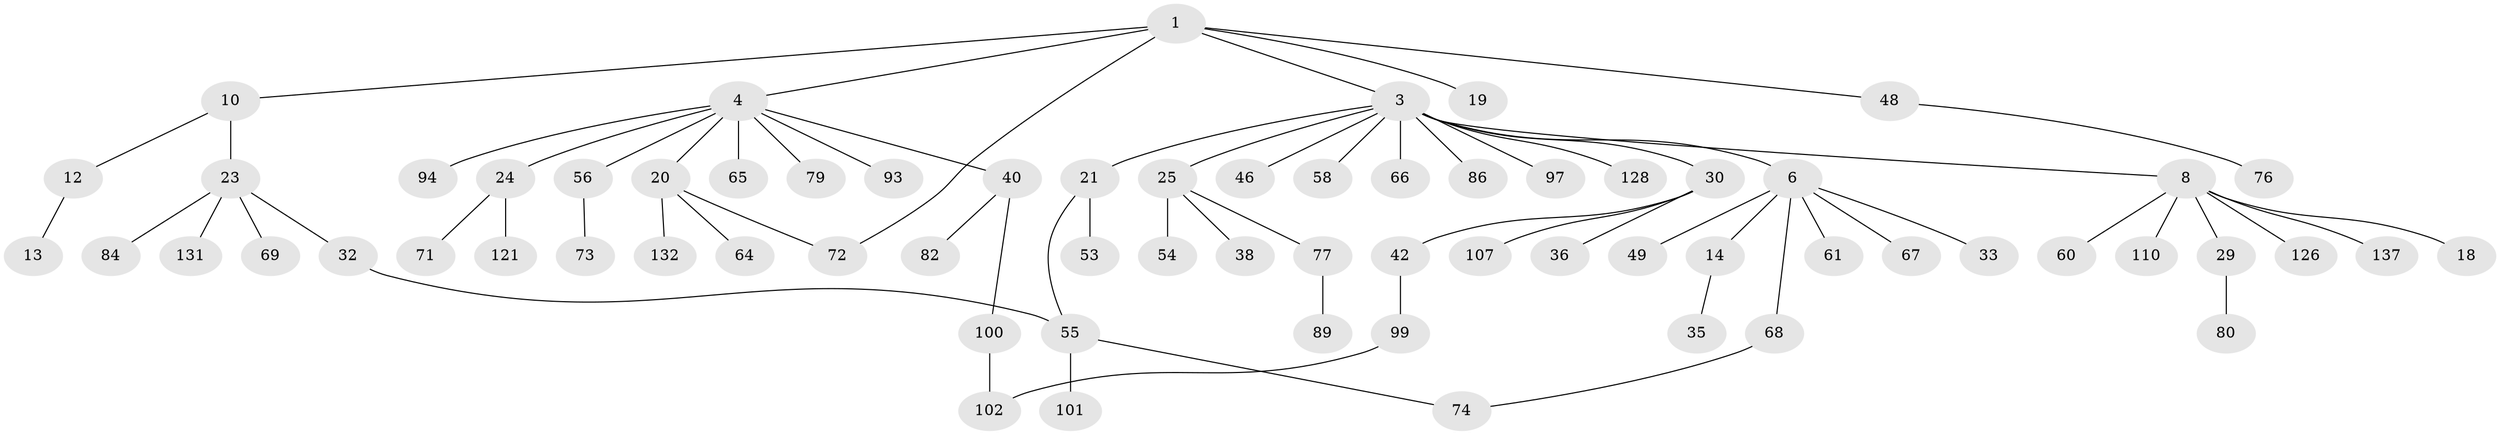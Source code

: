 // original degree distribution, {4: 0.0948905109489051, 5: 0.014598540145985401, 8: 0.014598540145985401, 7: 0.0072992700729927005, 3: 0.1386861313868613, 2: 0.21897810218978103, 1: 0.49635036496350365, 6: 0.014598540145985401}
// Generated by graph-tools (version 1.1) at 2025/13/03/09/25 04:13:22]
// undirected, 68 vertices, 71 edges
graph export_dot {
graph [start="1"]
  node [color=gray90,style=filled];
  1 [super="+2"];
  3 [super="+81+62+5"];
  4 [super="+16+9+124+78"];
  6 [super="+7"];
  8 [super="+22+113"];
  10 [super="+59"];
  12 [super="+91+44"];
  13;
  14 [super="+15"];
  18;
  19;
  20 [super="+37+39"];
  21 [super="+28"];
  23 [super="+90+26"];
  24;
  25 [super="+52+47"];
  29 [super="+34"];
  30;
  32 [super="+122"];
  33;
  35;
  36 [super="+136"];
  38 [super="+119"];
  40;
  42 [super="+51+57"];
  46 [super="+108"];
  48;
  49;
  53;
  54;
  55 [super="+85"];
  56;
  58 [super="+105"];
  60 [super="+95"];
  61;
  64;
  65;
  66;
  67;
  68;
  69 [super="+134+123"];
  71 [super="+83"];
  72 [super="+88+87"];
  73;
  74 [super="+75+104"];
  76 [super="+109"];
  77;
  79;
  80 [super="+106+118"];
  82;
  84;
  86;
  89;
  93;
  94;
  97 [super="+114"];
  99;
  100;
  101;
  102 [super="+103"];
  107 [super="+120"];
  110;
  121;
  126;
  128;
  131;
  132;
  137;
  1 -- 3;
  1 -- 19;
  1 -- 48;
  1 -- 10;
  1 -- 4;
  1 -- 72;
  3 -- 6;
  3 -- 8;
  3 -- 25;
  3 -- 30;
  3 -- 128;
  3 -- 97;
  3 -- 66;
  3 -- 46;
  3 -- 21;
  3 -- 86;
  3 -- 58;
  4 -- 24;
  4 -- 65;
  4 -- 94;
  4 -- 20;
  4 -- 56;
  4 -- 40;
  4 -- 93;
  4 -- 79;
  6 -- 14;
  6 -- 33;
  6 -- 49;
  6 -- 67;
  6 -- 68;
  6 -- 61;
  8 -- 18;
  8 -- 137;
  8 -- 126;
  8 -- 60;
  8 -- 29;
  8 -- 110;
  10 -- 12;
  10 -- 23;
  12 -- 13;
  14 -- 35;
  20 -- 72;
  20 -- 132;
  20 -- 64;
  21 -- 55;
  21 -- 53;
  23 -- 131;
  23 -- 32;
  23 -- 84;
  23 -- 69;
  24 -- 71;
  24 -- 121;
  25 -- 38 [weight=2];
  25 -- 77;
  25 -- 54;
  29 -- 80;
  30 -- 36;
  30 -- 42;
  30 -- 107;
  32 -- 55;
  40 -- 82;
  40 -- 100;
  42 -- 99;
  48 -- 76;
  55 -- 101;
  55 -- 74;
  56 -- 73;
  68 -- 74;
  77 -- 89;
  99 -- 102;
  100 -- 102;
}
